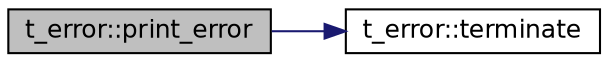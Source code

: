 digraph "t_error::print_error"
{
 // INTERACTIVE_SVG=YES
 // LATEX_PDF_SIZE
  bgcolor="transparent";
  edge [fontname="Helvetica",fontsize="12",labelfontname="Helvetica",labelfontsize="12"];
  node [fontname="Helvetica",fontsize="12",shape=record];
  rankdir="LR";
  Node1 [label="t_error::print_error",height=0.2,width=0.4,color="black", fillcolor="grey75", style="filled", fontcolor="black",tooltip="Prints a error to the error output file (for internal use)"];
  Node1 -> Node2 [color="midnightblue",fontsize="12",style="solid",fontname="Helvetica"];
  Node2 [label="t_error::terminate",height=0.2,width=0.4,color="black",URL="$structt__error_af803c2519381179010f51e13fe208320.html#af803c2519381179010f51e13fe208320",tooltip="Terminate if termlevel allows it (for internal use)"];
}
